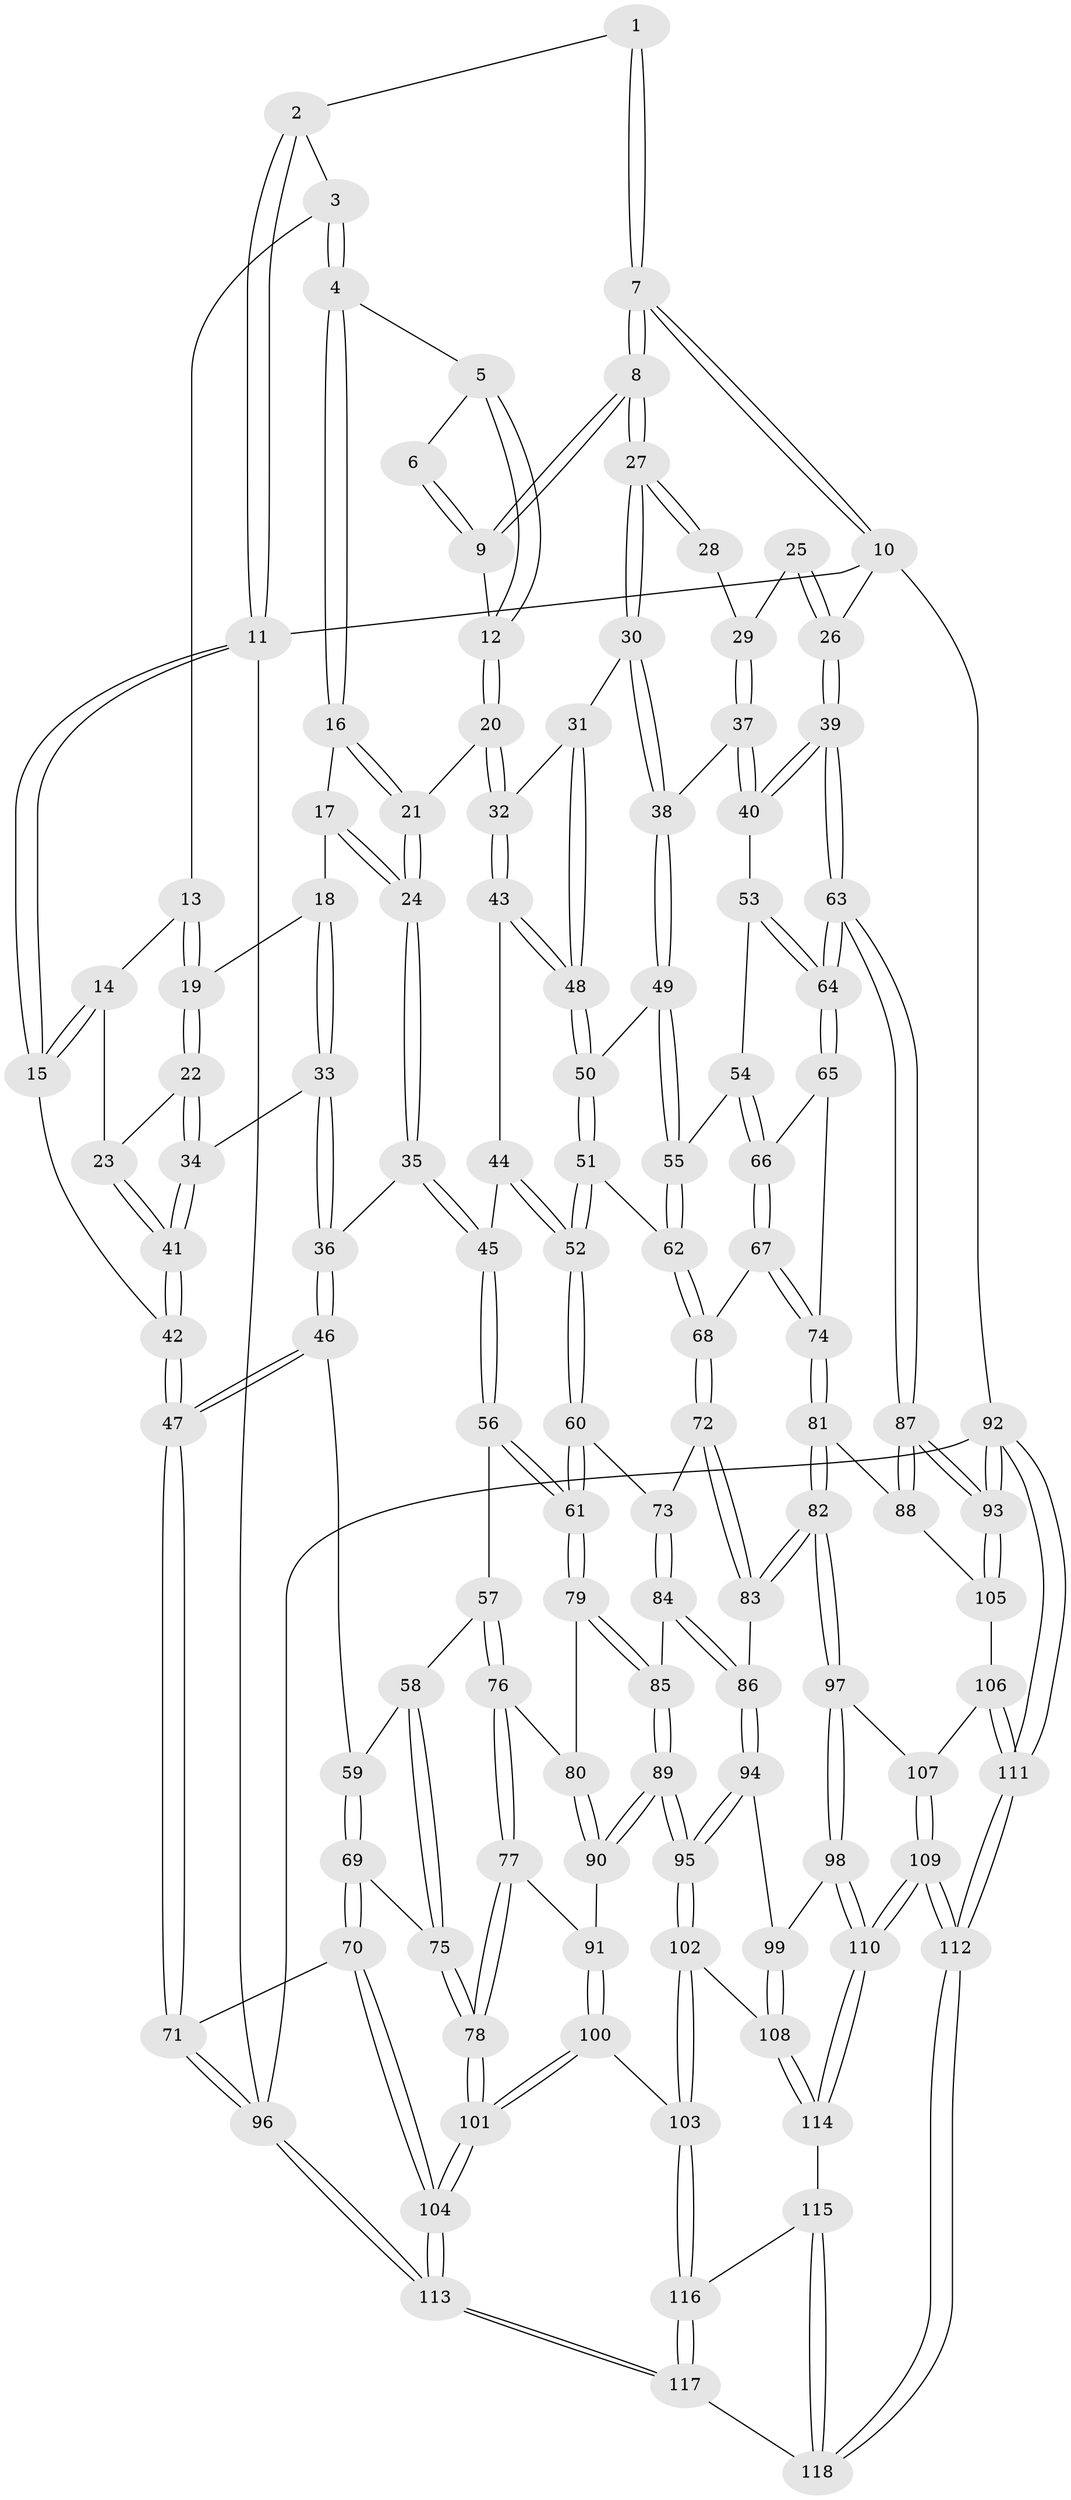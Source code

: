 // coarse degree distribution, {3: 0.6987951807228916, 2: 0.024096385542168676, 4: 0.27710843373493976}
// Generated by graph-tools (version 1.1) at 2025/38/03/04/25 23:38:33]
// undirected, 118 vertices, 292 edges
graph export_dot {
  node [color=gray90,style=filled];
  1 [pos="+0.6071137787968275+0"];
  2 [pos="+0.22561735178378495+0"];
  3 [pos="+0.2529461109615485+0"];
  4 [pos="+0.32376015636397487+0.08428778251044007"];
  5 [pos="+0.47161374003708395+0.05160396091611745"];
  6 [pos="+0.6023263564361263+0"];
  7 [pos="+0.6474716229349655+0"];
  8 [pos="+0.7438269037451319+0.1188624999510685"];
  9 [pos="+0.5437939574496927+0.1518408516887955"];
  10 [pos="+1+0"];
  11 [pos="+0+0"];
  12 [pos="+0.4995272569411391+0.176727421129445"];
  13 [pos="+0.1495431870479387+0.11182004710190838"];
  14 [pos="+0+0.06311712342429401"];
  15 [pos="+0+0"];
  16 [pos="+0.32554346924476063+0.1040103892892183"];
  17 [pos="+0.2560775495667091+0.1857985750487202"];
  18 [pos="+0.1965179573830274+0.20107081573962585"];
  19 [pos="+0.1632024163902154+0.18523487800475685"];
  20 [pos="+0.49130132548935623+0.19190069830570078"];
  21 [pos="+0.4182994034028317+0.20566159069403533"];
  22 [pos="+0.09723088606436289+0.22396018996414055"];
  23 [pos="+0.08837978060697967+0.22740592852321764"];
  24 [pos="+0.3508979652805495+0.3253212700307954"];
  25 [pos="+1+0.04160900855384666"];
  26 [pos="+1+0"];
  27 [pos="+0.758921969844582+0.14025914117134616"];
  28 [pos="+0.8646254051550543+0.11212376604913621"];
  29 [pos="+0.9500185810649641+0.24139819894773562"];
  30 [pos="+0.7564397892591901+0.23778774241352288"];
  31 [pos="+0.6886598963359317+0.2787713425594972"];
  32 [pos="+0.5633361425601578+0.28870518588280764"];
  33 [pos="+0.2133594802130469+0.3199740702411818"];
  34 [pos="+0.19040149157365474+0.3215347297679755"];
  35 [pos="+0.34419528028983987+0.36237781794886315"];
  36 [pos="+0.2756706624892658+0.3656256473967423"];
  37 [pos="+0.9022198760584403+0.32526689418322285"];
  38 [pos="+0.8071189451461364+0.2901911911846411"];
  39 [pos="+1+0.47420718748645696"];
  40 [pos="+0.9519993967790097+0.3691328810693048"];
  41 [pos="+0.023785360710744653+0.3638878813852361"];
  42 [pos="+0+0.5060846585829405"];
  43 [pos="+0.5432974178252467+0.3231485327749798"];
  44 [pos="+0.5229199266750247+0.35243012898843223"];
  45 [pos="+0.361738195686018+0.3811922610030958"];
  46 [pos="+0.16326395068429278+0.48168084495568225"];
  47 [pos="+0+0.53619709533876"];
  48 [pos="+0.6541196886960068+0.42678158002077665"];
  49 [pos="+0.7737576018594227+0.43162404768975204"];
  50 [pos="+0.6509080100880053+0.45112032225824866"];
  51 [pos="+0.6192630729709171+0.4953128764746611"];
  52 [pos="+0.5874943943949494+0.5124016333567476"];
  53 [pos="+0.8406727163187862+0.4905165968614104"];
  54 [pos="+0.8180902760474327+0.5028513491812538"];
  55 [pos="+0.8073697421809791+0.504119971385874"];
  56 [pos="+0.3941673742283839+0.5268110037692906"];
  57 [pos="+0.37394388782637467+0.5395968579820061"];
  58 [pos="+0.33496303347126305+0.5506305634347745"];
  59 [pos="+0.25511322308456025+0.5420840433507105"];
  60 [pos="+0.5803856818778862+0.5227774469880969"];
  61 [pos="+0.4626634262163557+0.5583661057677901"];
  62 [pos="+0.7770430817166557+0.5451493406394098"];
  63 [pos="+1+0.5519217760578591"];
  64 [pos="+1+0.5576145087133993"];
  65 [pos="+0.9365410494843047+0.5771751726291241"];
  66 [pos="+0.8939033663370711+0.5660138016222661"];
  67 [pos="+0.8158916324907602+0.613616160217507"];
  68 [pos="+0.7776966743743302+0.5863283315418053"];
  69 [pos="+0.16721749273440265+0.6935602835834793"];
  70 [pos="+0+0.6507237497793615"];
  71 [pos="+0+0.5833439079953678"];
  72 [pos="+0.756059528169835+0.6069334382072019"];
  73 [pos="+0.6205897978728655+0.5964273955136761"];
  74 [pos="+0.8488241474447876+0.6564662975651118"];
  75 [pos="+0.2188429432974681+0.720169650130596"];
  76 [pos="+0.33739187771797574+0.7021183669006371"];
  77 [pos="+0.310826870455416+0.7352344319565427"];
  78 [pos="+0.2293593274022555+0.7308865887052759"];
  79 [pos="+0.4663964336747991+0.6096289868969396"];
  80 [pos="+0.4347572465265202+0.6767567071330842"];
  81 [pos="+0.8666673593894783+0.7428786498013247"];
  82 [pos="+0.8591039490165396+0.7490172880517112"];
  83 [pos="+0.7277873912571229+0.6878142783600186"];
  84 [pos="+0.6358016664037944+0.7087626043288124"];
  85 [pos="+0.5294502375223926+0.6956017117499361"];
  86 [pos="+0.6472075768696152+0.7238187126280375"];
  87 [pos="+1+0.6739912251511704"];
  88 [pos="+0.9202501923012796+0.7376549100534145"];
  89 [pos="+0.47520692398260994+0.7945667317333558"];
  90 [pos="+0.4399203595710695+0.7631486019687057"];
  91 [pos="+0.33767767672429194+0.7578645087334016"];
  92 [pos="+1+1"];
  93 [pos="+1+0.9996392800853895"];
  94 [pos="+0.6469056708836247+0.744868071863599"];
  95 [pos="+0.48237801563307836+0.8126040231880602"];
  96 [pos="+0+1"];
  97 [pos="+0.8450309431885582+0.7777612299743253"];
  98 [pos="+0.7799190695152028+0.8330243320984112"];
  99 [pos="+0.6660941014509243+0.7948535785762667"];
  100 [pos="+0.3629506861458826+0.9079142612377918"];
  101 [pos="+0.21449952905580955+0.9989518723437387"];
  102 [pos="+0.4809921166513478+0.8451667011497566"];
  103 [pos="+0.44183738330484185+0.8987626558787836"];
  104 [pos="+0.17721853531699722+1"];
  105 [pos="+0.9411404607305917+0.856949290586943"];
  106 [pos="+0.9021602584454458+0.8617894084480611"];
  107 [pos="+0.8915490800736898+0.8555367134027312"];
  108 [pos="+0.6202425546867981+0.8851834330379631"];
  109 [pos="+0.821221526375468+0.9910648966356073"];
  110 [pos="+0.7817663612115334+0.934583068154965"];
  111 [pos="+1+1"];
  112 [pos="+0.9973813742572788+1"];
  113 [pos="+0.0816180707212144+1"];
  114 [pos="+0.6319719227613806+0.9331646398278347"];
  115 [pos="+0.628406038707668+0.9416300916001958"];
  116 [pos="+0.47334554338279533+0.9510404257334641"];
  117 [pos="+0.5301606238824423+1"];
  118 [pos="+0.6022182878092172+1"];
  1 -- 2;
  1 -- 7;
  1 -- 7;
  2 -- 3;
  2 -- 11;
  2 -- 11;
  3 -- 4;
  3 -- 4;
  3 -- 13;
  4 -- 5;
  4 -- 16;
  4 -- 16;
  5 -- 6;
  5 -- 12;
  5 -- 12;
  6 -- 9;
  6 -- 9;
  7 -- 8;
  7 -- 8;
  7 -- 10;
  7 -- 10;
  8 -- 9;
  8 -- 9;
  8 -- 27;
  8 -- 27;
  9 -- 12;
  10 -- 11;
  10 -- 26;
  10 -- 92;
  11 -- 15;
  11 -- 15;
  11 -- 96;
  12 -- 20;
  12 -- 20;
  13 -- 14;
  13 -- 19;
  13 -- 19;
  14 -- 15;
  14 -- 15;
  14 -- 23;
  15 -- 42;
  16 -- 17;
  16 -- 21;
  16 -- 21;
  17 -- 18;
  17 -- 24;
  17 -- 24;
  18 -- 19;
  18 -- 33;
  18 -- 33;
  19 -- 22;
  19 -- 22;
  20 -- 21;
  20 -- 32;
  20 -- 32;
  21 -- 24;
  21 -- 24;
  22 -- 23;
  22 -- 34;
  22 -- 34;
  23 -- 41;
  23 -- 41;
  24 -- 35;
  24 -- 35;
  25 -- 26;
  25 -- 26;
  25 -- 29;
  26 -- 39;
  26 -- 39;
  27 -- 28;
  27 -- 28;
  27 -- 30;
  27 -- 30;
  28 -- 29;
  29 -- 37;
  29 -- 37;
  30 -- 31;
  30 -- 38;
  30 -- 38;
  31 -- 32;
  31 -- 48;
  31 -- 48;
  32 -- 43;
  32 -- 43;
  33 -- 34;
  33 -- 36;
  33 -- 36;
  34 -- 41;
  34 -- 41;
  35 -- 36;
  35 -- 45;
  35 -- 45;
  36 -- 46;
  36 -- 46;
  37 -- 38;
  37 -- 40;
  37 -- 40;
  38 -- 49;
  38 -- 49;
  39 -- 40;
  39 -- 40;
  39 -- 63;
  39 -- 63;
  40 -- 53;
  41 -- 42;
  41 -- 42;
  42 -- 47;
  42 -- 47;
  43 -- 44;
  43 -- 48;
  43 -- 48;
  44 -- 45;
  44 -- 52;
  44 -- 52;
  45 -- 56;
  45 -- 56;
  46 -- 47;
  46 -- 47;
  46 -- 59;
  47 -- 71;
  47 -- 71;
  48 -- 50;
  48 -- 50;
  49 -- 50;
  49 -- 55;
  49 -- 55;
  50 -- 51;
  50 -- 51;
  51 -- 52;
  51 -- 52;
  51 -- 62;
  52 -- 60;
  52 -- 60;
  53 -- 54;
  53 -- 64;
  53 -- 64;
  54 -- 55;
  54 -- 66;
  54 -- 66;
  55 -- 62;
  55 -- 62;
  56 -- 57;
  56 -- 61;
  56 -- 61;
  57 -- 58;
  57 -- 76;
  57 -- 76;
  58 -- 59;
  58 -- 75;
  58 -- 75;
  59 -- 69;
  59 -- 69;
  60 -- 61;
  60 -- 61;
  60 -- 73;
  61 -- 79;
  61 -- 79;
  62 -- 68;
  62 -- 68;
  63 -- 64;
  63 -- 64;
  63 -- 87;
  63 -- 87;
  64 -- 65;
  64 -- 65;
  65 -- 66;
  65 -- 74;
  66 -- 67;
  66 -- 67;
  67 -- 68;
  67 -- 74;
  67 -- 74;
  68 -- 72;
  68 -- 72;
  69 -- 70;
  69 -- 70;
  69 -- 75;
  70 -- 71;
  70 -- 104;
  70 -- 104;
  71 -- 96;
  71 -- 96;
  72 -- 73;
  72 -- 83;
  72 -- 83;
  73 -- 84;
  73 -- 84;
  74 -- 81;
  74 -- 81;
  75 -- 78;
  75 -- 78;
  76 -- 77;
  76 -- 77;
  76 -- 80;
  77 -- 78;
  77 -- 78;
  77 -- 91;
  78 -- 101;
  78 -- 101;
  79 -- 80;
  79 -- 85;
  79 -- 85;
  80 -- 90;
  80 -- 90;
  81 -- 82;
  81 -- 82;
  81 -- 88;
  82 -- 83;
  82 -- 83;
  82 -- 97;
  82 -- 97;
  83 -- 86;
  84 -- 85;
  84 -- 86;
  84 -- 86;
  85 -- 89;
  85 -- 89;
  86 -- 94;
  86 -- 94;
  87 -- 88;
  87 -- 88;
  87 -- 93;
  87 -- 93;
  88 -- 105;
  89 -- 90;
  89 -- 90;
  89 -- 95;
  89 -- 95;
  90 -- 91;
  91 -- 100;
  91 -- 100;
  92 -- 93;
  92 -- 93;
  92 -- 111;
  92 -- 111;
  92 -- 96;
  93 -- 105;
  93 -- 105;
  94 -- 95;
  94 -- 95;
  94 -- 99;
  95 -- 102;
  95 -- 102;
  96 -- 113;
  96 -- 113;
  97 -- 98;
  97 -- 98;
  97 -- 107;
  98 -- 99;
  98 -- 110;
  98 -- 110;
  99 -- 108;
  99 -- 108;
  100 -- 101;
  100 -- 101;
  100 -- 103;
  101 -- 104;
  101 -- 104;
  102 -- 103;
  102 -- 103;
  102 -- 108;
  103 -- 116;
  103 -- 116;
  104 -- 113;
  104 -- 113;
  105 -- 106;
  106 -- 107;
  106 -- 111;
  106 -- 111;
  107 -- 109;
  107 -- 109;
  108 -- 114;
  108 -- 114;
  109 -- 110;
  109 -- 110;
  109 -- 112;
  109 -- 112;
  110 -- 114;
  110 -- 114;
  111 -- 112;
  111 -- 112;
  112 -- 118;
  112 -- 118;
  113 -- 117;
  113 -- 117;
  114 -- 115;
  115 -- 116;
  115 -- 118;
  115 -- 118;
  116 -- 117;
  116 -- 117;
  117 -- 118;
}
